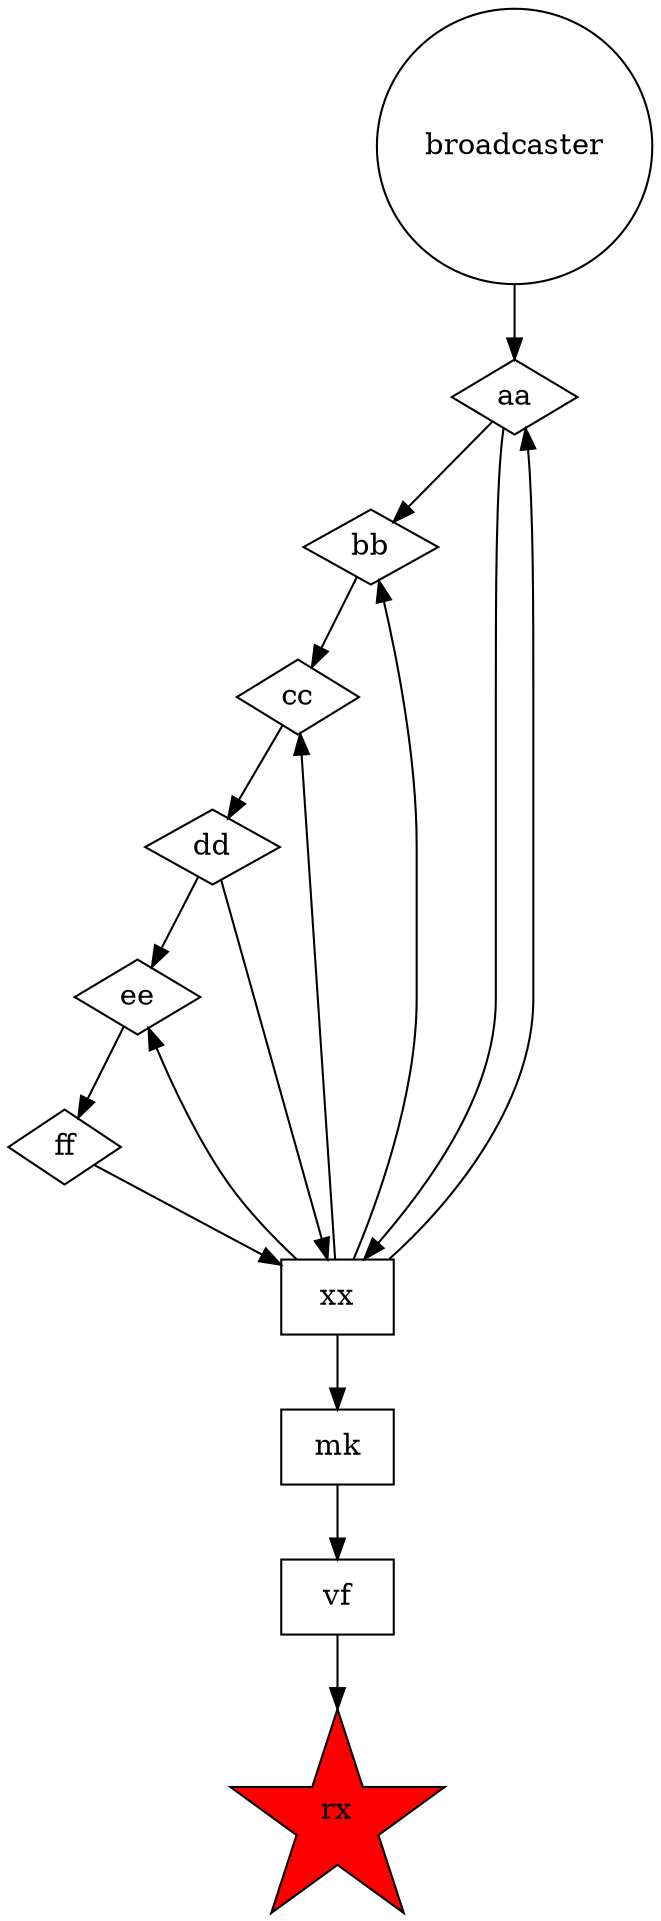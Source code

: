 digraph modules {
	broadcaster [shape=circle];
	aa [shape=diamond];
	bb [shape=diamond];
	cc [shape=diamond];
	dd [shape=diamond];
	ee [shape=diamond];
	ff [shape=diamond];
	xx [shape=rectangle];
	mk [shape=rectangle];
	vf [shape=rectangle];
	broadcaster -> aa; 
	aa -> bb; 
	aa -> xx; 
	bb -> cc; 
	cc -> dd; 
	dd -> ee; 
	dd -> xx; 
	ee -> ff; 
	ff -> xx; 
	xx -> aa; 
	xx -> bb; 
	xx -> cc; 
	xx -> ee; 
	xx -> mk; 
	mk -> vf; 
	rx [shape=star, style=filled, fillcolor=red];
	vf -> rx; 
}